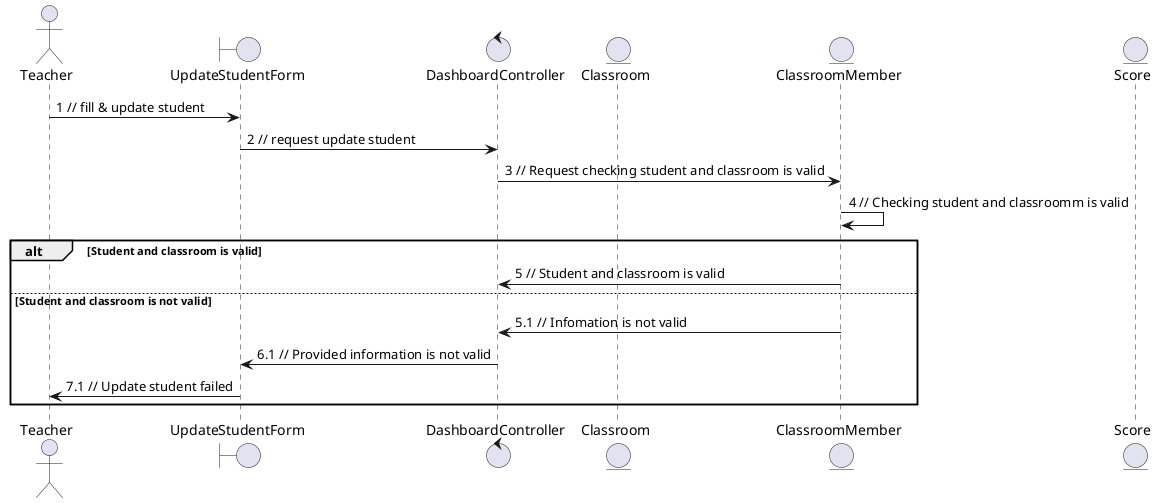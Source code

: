 @startuml updateStudent

actor Teacher
boundary UpdateStudentForm
control DashboardController
entity Classroom
entity ClassroomMember
entity Score

Teacher -> UpdateStudentForm: 1 // fill & update student 
UpdateStudentForm -> DashboardController: 2 // request update student
DashboardController -> ClassroomMember: 3 // Request checking student and classroom is valid
ClassroomMember -> ClassroomMember: 4 // Checking student and classroomm is valid
alt Student and classroom is valid
    ClassroomMember -> DashboardController: 5 // Student and classroom is valid

else Student and classroom is not valid
    ClassroomMember -> DashboardController: 5.1 // Infomation is not valid
    DashboardController -> UpdateStudentForm: 6.1 // Provided information is not valid
    UpdateStudentForm -> Teacher: 7.1 // Update student failed
end

@enduml